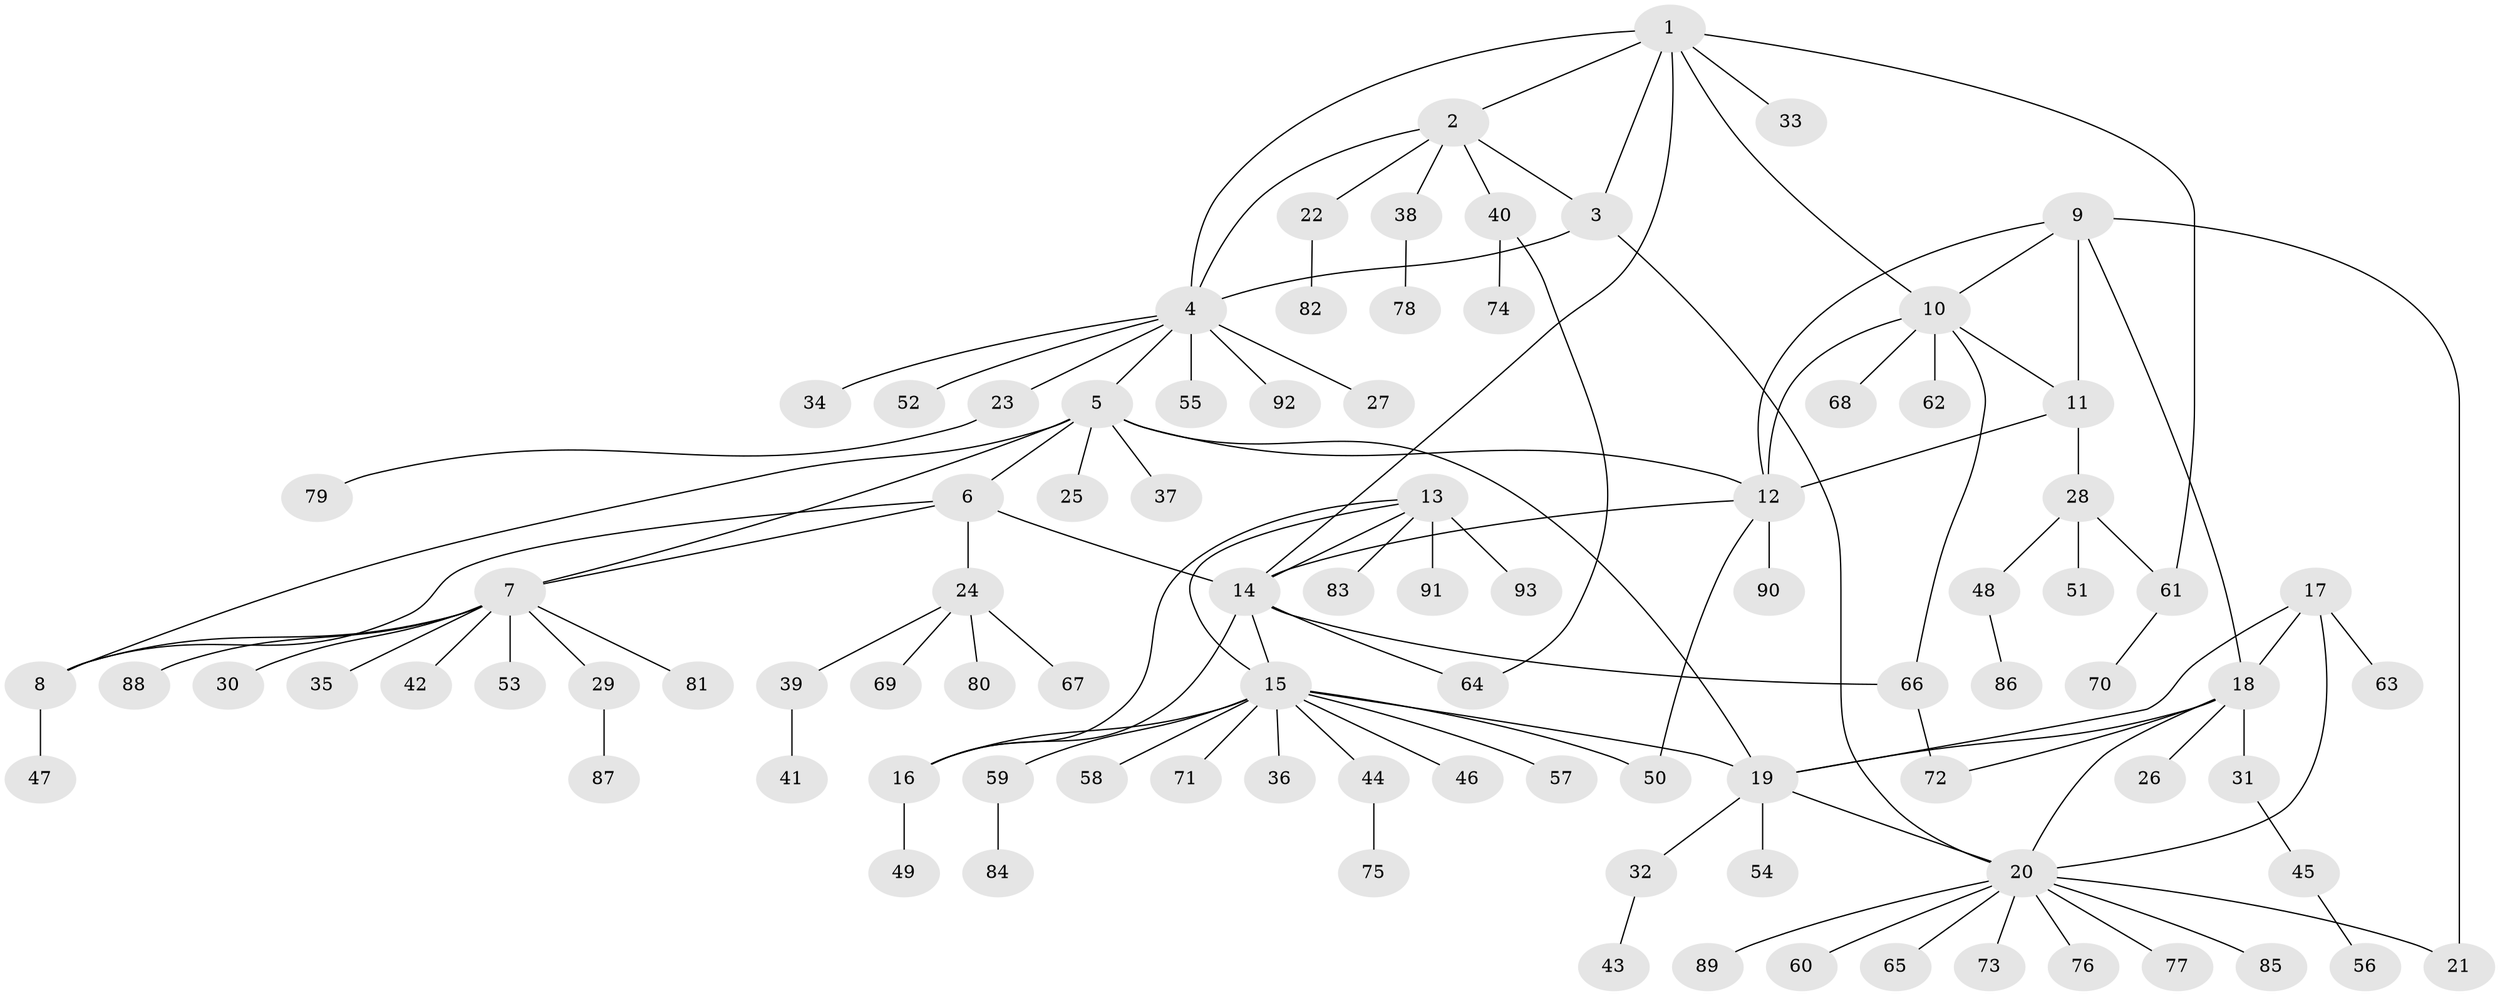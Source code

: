 // coarse degree distribution, {10: 0.028169014084507043, 6: 0.028169014084507043, 8: 0.028169014084507043, 7: 0.014084507042253521, 3: 0.056338028169014086, 5: 0.014084507042253521, 15: 0.028169014084507043, 2: 0.11267605633802817, 1: 0.676056338028169, 4: 0.014084507042253521}
// Generated by graph-tools (version 1.1) at 2025/52/02/27/25 19:52:19]
// undirected, 93 vertices, 119 edges
graph export_dot {
graph [start="1"]
  node [color=gray90,style=filled];
  1;
  2;
  3;
  4;
  5;
  6;
  7;
  8;
  9;
  10;
  11;
  12;
  13;
  14;
  15;
  16;
  17;
  18;
  19;
  20;
  21;
  22;
  23;
  24;
  25;
  26;
  27;
  28;
  29;
  30;
  31;
  32;
  33;
  34;
  35;
  36;
  37;
  38;
  39;
  40;
  41;
  42;
  43;
  44;
  45;
  46;
  47;
  48;
  49;
  50;
  51;
  52;
  53;
  54;
  55;
  56;
  57;
  58;
  59;
  60;
  61;
  62;
  63;
  64;
  65;
  66;
  67;
  68;
  69;
  70;
  71;
  72;
  73;
  74;
  75;
  76;
  77;
  78;
  79;
  80;
  81;
  82;
  83;
  84;
  85;
  86;
  87;
  88;
  89;
  90;
  91;
  92;
  93;
  1 -- 2;
  1 -- 3;
  1 -- 4;
  1 -- 10;
  1 -- 14;
  1 -- 33;
  1 -- 61;
  2 -- 3;
  2 -- 4;
  2 -- 22;
  2 -- 38;
  2 -- 40;
  3 -- 4;
  3 -- 20;
  4 -- 5;
  4 -- 23;
  4 -- 27;
  4 -- 34;
  4 -- 52;
  4 -- 55;
  4 -- 92;
  5 -- 6;
  5 -- 7;
  5 -- 8;
  5 -- 12;
  5 -- 19;
  5 -- 25;
  5 -- 37;
  6 -- 7;
  6 -- 8;
  6 -- 14;
  6 -- 24;
  7 -- 8;
  7 -- 29;
  7 -- 30;
  7 -- 35;
  7 -- 42;
  7 -- 53;
  7 -- 81;
  7 -- 88;
  8 -- 47;
  9 -- 10;
  9 -- 11;
  9 -- 12;
  9 -- 18;
  9 -- 21;
  10 -- 11;
  10 -- 12;
  10 -- 62;
  10 -- 66;
  10 -- 68;
  11 -- 12;
  11 -- 28;
  12 -- 14;
  12 -- 50;
  12 -- 90;
  13 -- 14;
  13 -- 15;
  13 -- 16;
  13 -- 83;
  13 -- 91;
  13 -- 93;
  14 -- 15;
  14 -- 16;
  14 -- 64;
  14 -- 66;
  15 -- 16;
  15 -- 19;
  15 -- 36;
  15 -- 44;
  15 -- 46;
  15 -- 50;
  15 -- 57;
  15 -- 58;
  15 -- 59;
  15 -- 71;
  16 -- 49;
  17 -- 18;
  17 -- 19;
  17 -- 20;
  17 -- 63;
  18 -- 19;
  18 -- 20;
  18 -- 26;
  18 -- 31;
  18 -- 72;
  19 -- 20;
  19 -- 32;
  19 -- 54;
  20 -- 21;
  20 -- 60;
  20 -- 65;
  20 -- 73;
  20 -- 76;
  20 -- 77;
  20 -- 85;
  20 -- 89;
  22 -- 82;
  23 -- 79;
  24 -- 39;
  24 -- 67;
  24 -- 69;
  24 -- 80;
  28 -- 48;
  28 -- 51;
  28 -- 61;
  29 -- 87;
  31 -- 45;
  32 -- 43;
  38 -- 78;
  39 -- 41;
  40 -- 64;
  40 -- 74;
  44 -- 75;
  45 -- 56;
  48 -- 86;
  59 -- 84;
  61 -- 70;
  66 -- 72;
}
